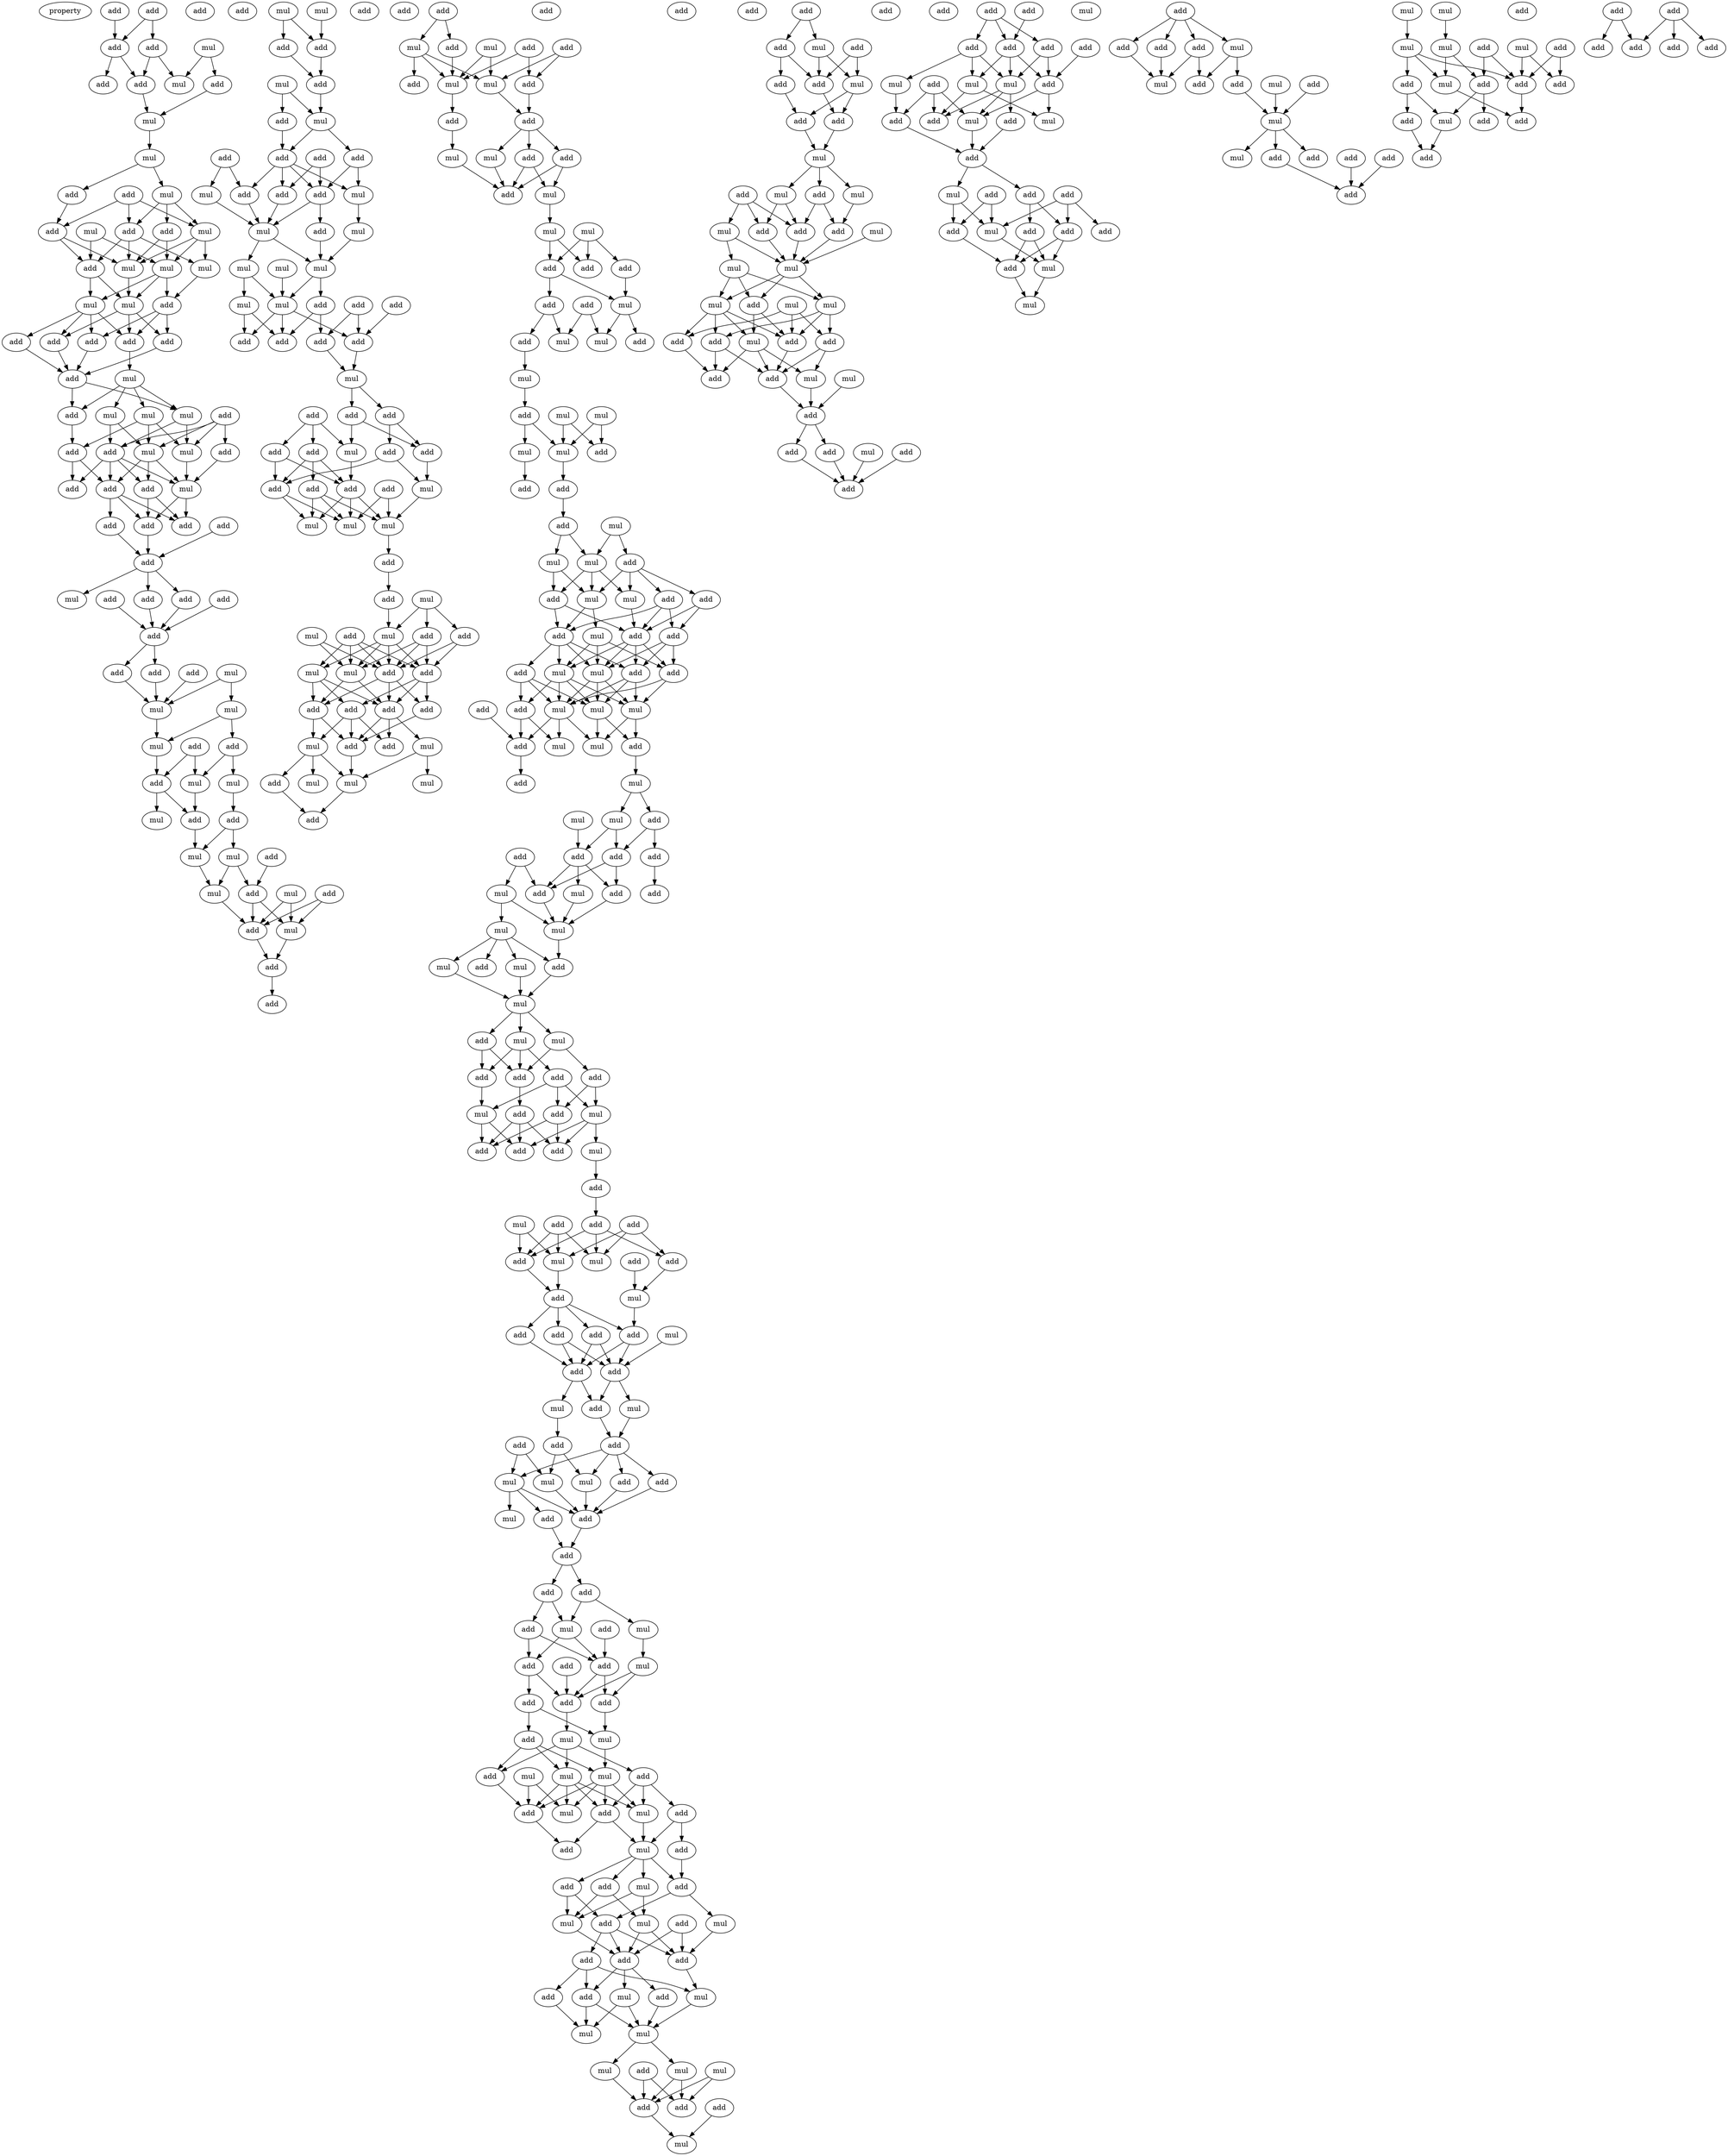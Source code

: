 digraph {
    node [fontcolor=black]
    property [mul=2,lf=1.3]
    0 [ label = add ];
    1 [ label = add ];
    2 [ label = add ];
    3 [ label = add ];
    4 [ label = add ];
    5 [ label = mul ];
    6 [ label = add ];
    7 [ label = add ];
    8 [ label = mul ];
    9 [ label = add ];
    10 [ label = mul ];
    11 [ label = mul ];
    12 [ label = add ];
    13 [ label = mul ];
    14 [ label = add ];
    15 [ label = add ];
    16 [ label = add ];
    17 [ label = mul ];
    18 [ label = mul ];
    19 [ label = add ];
    20 [ label = mul ];
    21 [ label = add ];
    22 [ label = mul ];
    23 [ label = mul ];
    24 [ label = add ];
    25 [ label = mul ];
    26 [ label = mul ];
    27 [ label = add ];
    28 [ label = add ];
    29 [ label = add ];
    30 [ label = add ];
    31 [ label = add ];
    32 [ label = add ];
    33 [ label = mul ];
    34 [ label = mul ];
    35 [ label = add ];
    36 [ label = add ];
    37 [ label = mul ];
    38 [ label = mul ];
    39 [ label = add ];
    40 [ label = add ];
    41 [ label = add ];
    42 [ label = mul ];
    43 [ label = mul ];
    44 [ label = add ];
    45 [ label = add ];
    46 [ label = mul ];
    47 [ label = add ];
    48 [ label = add ];
    49 [ label = add ];
    50 [ label = add ];
    51 [ label = add ];
    52 [ label = add ];
    53 [ label = mul ];
    54 [ label = add ];
    55 [ label = add ];
    56 [ label = add ];
    57 [ label = add ];
    58 [ label = add ];
    59 [ label = add ];
    60 [ label = add ];
    61 [ label = mul ];
    62 [ label = add ];
    63 [ label = mul ];
    64 [ label = mul ];
    65 [ label = add ];
    66 [ label = mul ];
    67 [ label = add ];
    68 [ label = mul ];
    69 [ label = mul ];
    70 [ label = add ];
    71 [ label = mul ];
    72 [ label = add ];
    73 [ label = add ];
    74 [ label = add ];
    75 [ label = mul ];
    76 [ label = mul ];
    77 [ label = mul ];
    78 [ label = add ];
    79 [ label = add ];
    80 [ label = mul ];
    81 [ label = mul ];
    82 [ label = add ];
    83 [ label = add ];
    84 [ label = add ];
    85 [ label = add ];
    86 [ label = mul ];
    87 [ label = mul ];
    88 [ label = add ];
    89 [ label = add ];
    90 [ label = mul ];
    91 [ label = add ];
    92 [ label = add ];
    93 [ label = mul ];
    94 [ label = add ];
    95 [ label = add ];
    96 [ label = add ];
    97 [ label = add ];
    98 [ label = add ];
    99 [ label = add ];
    100 [ label = add ];
    101 [ label = mul ];
    102 [ label = mul ];
    103 [ label = mul ];
    104 [ label = mul ];
    105 [ label = add ];
    106 [ label = mul ];
    107 [ label = mul ];
    108 [ label = mul ];
    109 [ label = mul ];
    110 [ label = add ];
    111 [ label = add ];
    112 [ label = add ];
    113 [ label = mul ];
    114 [ label = add ];
    115 [ label = add ];
    116 [ label = add ];
    117 [ label = add ];
    118 [ label = mul ];
    119 [ label = add ];
    120 [ label = add ];
    121 [ label = add ];
    122 [ label = add ];
    123 [ label = add ];
    124 [ label = add ];
    125 [ label = mul ];
    126 [ label = add ];
    127 [ label = add ];
    128 [ label = mul ];
    129 [ label = add ];
    130 [ label = add ];
    131 [ label = add ];
    132 [ label = add ];
    133 [ label = add ];
    134 [ label = mul ];
    135 [ label = mul ];
    136 [ label = mul ];
    137 [ label = add ];
    138 [ label = mul ];
    139 [ label = add ];
    140 [ label = add ];
    141 [ label = add ];
    142 [ label = add ];
    143 [ label = mul ];
    144 [ label = mul ];
    145 [ label = mul ];
    146 [ label = add ];
    147 [ label = add ];
    148 [ label = mul ];
    149 [ label = add ];
    150 [ label = add ];
    151 [ label = add ];
    152 [ label = add ];
    153 [ label = mul ];
    154 [ label = mul ];
    155 [ label = add ];
    156 [ label = add ];
    157 [ label = add ];
    158 [ label = mul ];
    159 [ label = mul ];
    160 [ label = mul ];
    161 [ label = add ];
    162 [ label = add ];
    163 [ label = mul ];
    164 [ label = mul ];
    165 [ label = add ];
    166 [ label = add ];
    167 [ label = add ];
    168 [ label = mul ];
    169 [ label = add ];
    170 [ label = add ];
    171 [ label = mul ];
    172 [ label = add ];
    173 [ label = add ];
    174 [ label = mul ];
    175 [ label = mul ];
    176 [ label = add ];
    177 [ label = add ];
    178 [ label = mul ];
    179 [ label = add ];
    180 [ label = mul ];
    181 [ label = mul ];
    182 [ label = add ];
    183 [ label = add ];
    184 [ label = add ];
    185 [ label = mul ];
    186 [ label = add ];
    187 [ label = add ];
    188 [ label = add ];
    189 [ label = add ];
    190 [ label = mul ];
    191 [ label = add ];
    192 [ label = mul ];
    193 [ label = mul ];
    194 [ label = add ];
    195 [ label = mul ];
    196 [ label = mul ];
    197 [ label = add ];
    198 [ label = add ];
    199 [ label = mul ];
    200 [ label = mul ];
    201 [ label = add ];
    202 [ label = add ];
    203 [ label = mul ];
    204 [ label = add ];
    205 [ label = mul ];
    206 [ label = add ];
    207 [ label = mul ];
    208 [ label = add ];
    209 [ label = add ];
    210 [ label = add ];
    211 [ label = mul ];
    212 [ label = mul ];
    213 [ label = add ];
    214 [ label = add ];
    215 [ label = add ];
    216 [ label = mul ];
    217 [ label = add ];
    218 [ label = mul ];
    219 [ label = add ];
    220 [ label = add ];
    221 [ label = mul ];
    222 [ label = mul ];
    223 [ label = mul ];
    224 [ label = add ];
    225 [ label = mul ];
    226 [ label = add ];
    227 [ label = mul ];
    228 [ label = add ];
    229 [ label = add ];
    230 [ label = mul ];
    231 [ label = mul ];
    232 [ label = add ];
    233 [ label = mul ];
    234 [ label = add ];
    235 [ label = mul ];
    236 [ label = add ];
    237 [ label = add ];
    238 [ label = add ];
    239 [ label = add ];
    240 [ label = add ];
    241 [ label = add ];
    242 [ label = add ];
    243 [ label = mul ];
    244 [ label = mul ];
    245 [ label = mul ];
    246 [ label = mul ];
    247 [ label = add ];
    248 [ label = add ];
    249 [ label = mul ];
    250 [ label = mul ];
    251 [ label = mul ];
    252 [ label = add ];
    253 [ label = mul ];
    254 [ label = mul ];
    255 [ label = add ];
    256 [ label = add ];
    257 [ label = add ];
    258 [ label = add ];
    259 [ label = add ];
    260 [ label = add ];
    261 [ label = add ];
    262 [ label = mul ];
    263 [ label = mul ];
    264 [ label = mul ];
    265 [ label = add ];
    266 [ label = add ];
    267 [ label = add ];
    268 [ label = add ];
    269 [ label = mul ];
    270 [ label = add ];
    271 [ label = add ];
    272 [ label = add ];
    273 [ label = add ];
    274 [ label = add ];
    275 [ label = mul ];
    276 [ label = add ];
    277 [ label = mul ];
    278 [ label = mul ];
    279 [ label = add ];
    280 [ label = add ];
    281 [ label = add ];
    282 [ label = mul ];
    283 [ label = add ];
    284 [ label = add ];
    285 [ label = add ];
    286 [ label = add ];
    287 [ label = add ];
    288 [ label = mul ];
    289 [ label = mul ];
    290 [ label = add ];
    291 [ label = add ];
    292 [ label = add ];
    293 [ label = mul ];
    294 [ label = add ];
    295 [ label = mul ];
    296 [ label = mul ];
    297 [ label = add ];
    298 [ label = mul ];
    299 [ label = add ];
    300 [ label = add ];
    301 [ label = add ];
    302 [ label = add ];
    303 [ label = add ];
    304 [ label = add ];
    305 [ label = mul ];
    306 [ label = mul ];
    307 [ label = add ];
    308 [ label = add ];
    309 [ label = mul ];
    310 [ label = add ];
    311 [ label = add ];
    312 [ label = add ];
    313 [ label = add ];
    314 [ label = add ];
    315 [ label = mul ];
    316 [ label = mul ];
    317 [ label = add ];
    318 [ label = add ];
    319 [ label = mul ];
    320 [ label = mul ];
    321 [ label = add ];
    322 [ label = mul ];
    323 [ label = add ];
    324 [ label = mul ];
    325 [ label = add ];
    326 [ label = add ];
    327 [ label = mul ];
    328 [ label = mul ];
    329 [ label = add ];
    330 [ label = add ];
    331 [ label = add ];
    332 [ label = add ];
    333 [ label = add ];
    334 [ label = mul ];
    335 [ label = add ];
    336 [ label = add ];
    337 [ label = mul ];
    338 [ label = mul ];
    339 [ label = mul ];
    340 [ label = add ];
    341 [ label = add ];
    342 [ label = add ];
    343 [ label = add ];
    344 [ label = mul ];
    345 [ label = add ];
    346 [ label = mul ];
    347 [ label = add ];
    348 [ label = mul ];
    349 [ label = mul ];
    350 [ label = mul ];
    351 [ label = mul ];
    352 [ label = add ];
    353 [ label = mul ];
    354 [ label = add ];
    355 [ label = add ];
    356 [ label = add ];
    357 [ label = mul ];
    358 [ label = add ];
    359 [ label = add ];
    360 [ label = add ];
    361 [ label = mul ];
    362 [ label = add ];
    363 [ label = add ];
    364 [ label = mul ];
    365 [ label = add ];
    366 [ label = add ];
    367 [ label = add ];
    368 [ label = mul ];
    369 [ label = add ];
    370 [ label = mul ];
    371 [ label = mul ];
    372 [ label = add ];
    373 [ label = add ];
    374 [ label = add ];
    375 [ label = mul ];
    376 [ label = add ];
    377 [ label = mul ];
    378 [ label = mul ];
    379 [ label = mul ];
    380 [ label = add ];
    381 [ label = mul ];
    382 [ label = mul ];
    383 [ label = mul ];
    384 [ label = add ];
    385 [ label = add ];
    386 [ label = add ];
    387 [ label = mul ];
    388 [ label = add ];
    389 [ label = mul ];
    390 [ label = add ];
    391 [ label = mul ];
    392 [ label = add ];
    393 [ label = add ];
    394 [ label = mul ];
    395 [ label = add ];
    396 [ label = add ];
    397 [ label = add ];
    398 [ label = add ];
    399 [ label = add ];
    400 [ label = add ];
    401 [ label = add ];
    402 [ label = add ];
    403 [ label = add ];
    404 [ label = add ];
    405 [ label = add ];
    406 [ label = add ];
    407 [ label = mul ];
    408 [ label = mul ];
    409 [ label = mul ];
    410 [ label = add ];
    411 [ label = add ];
    412 [ label = mul ];
    413 [ label = mul ];
    414 [ label = add ];
    415 [ label = add ];
    416 [ label = add ];
    417 [ label = add ];
    418 [ label = add ];
    419 [ label = add ];
    420 [ label = mul ];
    421 [ label = mul ];
    422 [ label = add ];
    423 [ label = add ];
    424 [ label = add ];
    425 [ label = add ];
    426 [ label = add ];
    427 [ label = mul ];
    428 [ label = mul ];
    429 [ label = mul ];
    430 [ label = add ];
    431 [ label = add ];
    432 [ label = add ];
    433 [ label = mul ];
    434 [ label = add ];
    435 [ label = mul ];
    436 [ label = mul ];
    437 [ label = add ];
    438 [ label = add ];
    439 [ label = add ];
    440 [ label = mul ];
    441 [ label = mul ];
    442 [ label = add ];
    443 [ label = add ];
    444 [ label = add ];
    445 [ label = add ];
    446 [ label = add ];
    447 [ label = mul ];
    448 [ label = add ];
    449 [ label = mul ];
    450 [ label = mul ];
    451 [ label = mul ];
    452 [ label = add ];
    453 [ label = add ];
    454 [ label = mul ];
    455 [ label = add ];
    456 [ label = mul ];
    457 [ label = add ];
    458 [ label = add ];
    459 [ label = add ];
    460 [ label = add ];
    461 [ label = mul ];
    462 [ label = add ];
    463 [ label = add ];
    464 [ label = add ];
    465 [ label = add ];
    466 [ label = add ];
    467 [ label = add ];
    468 [ label = add ];
    469 [ label = add ];
    470 [ label = add ];
    0 -> 3 [ name = 0 ];
    1 -> 3 [ name = 1 ];
    1 -> 4 [ name = 2 ];
    3 -> 6 [ name = 3 ];
    3 -> 7 [ name = 4 ];
    4 -> 7 [ name = 5 ];
    4 -> 8 [ name = 6 ];
    5 -> 8 [ name = 7 ];
    5 -> 9 [ name = 8 ];
    7 -> 10 [ name = 9 ];
    9 -> 10 [ name = 10 ];
    10 -> 11 [ name = 11 ];
    11 -> 13 [ name = 12 ];
    11 -> 14 [ name = 13 ];
    12 -> 15 [ name = 14 ];
    12 -> 16 [ name = 15 ];
    12 -> 18 [ name = 16 ];
    13 -> 16 [ name = 17 ];
    13 -> 18 [ name = 18 ];
    13 -> 19 [ name = 19 ];
    14 -> 15 [ name = 20 ];
    15 -> 21 [ name = 21 ];
    15 -> 22 [ name = 22 ];
    16 -> 20 [ name = 23 ];
    16 -> 21 [ name = 24 ];
    16 -> 22 [ name = 25 ];
    17 -> 21 [ name = 26 ];
    17 -> 23 [ name = 27 ];
    18 -> 20 [ name = 28 ];
    18 -> 22 [ name = 29 ];
    18 -> 23 [ name = 30 ];
    19 -> 22 [ name = 31 ];
    19 -> 23 [ name = 32 ];
    20 -> 24 [ name = 33 ];
    21 -> 25 [ name = 34 ];
    21 -> 26 [ name = 35 ];
    22 -> 26 [ name = 36 ];
    23 -> 24 [ name = 37 ];
    23 -> 25 [ name = 38 ];
    23 -> 26 [ name = 39 ];
    24 -> 28 [ name = 40 ];
    24 -> 29 [ name = 41 ];
    24 -> 30 [ name = 42 ];
    25 -> 27 [ name = 43 ];
    25 -> 28 [ name = 44 ];
    25 -> 29 [ name = 45 ];
    25 -> 31 [ name = 46 ];
    26 -> 28 [ name = 47 ];
    26 -> 30 [ name = 48 ];
    26 -> 31 [ name = 49 ];
    27 -> 32 [ name = 50 ];
    28 -> 33 [ name = 51 ];
    29 -> 32 [ name = 52 ];
    30 -> 32 [ name = 53 ];
    31 -> 32 [ name = 54 ];
    32 -> 35 [ name = 55 ];
    32 -> 37 [ name = 56 ];
    33 -> 34 [ name = 57 ];
    33 -> 35 [ name = 58 ];
    33 -> 37 [ name = 59 ];
    33 -> 38 [ name = 60 ];
    34 -> 39 [ name = 61 ];
    34 -> 42 [ name = 62 ];
    34 -> 43 [ name = 63 ];
    35 -> 39 [ name = 64 ];
    36 -> 40 [ name = 65 ];
    36 -> 41 [ name = 66 ];
    36 -> 42 [ name = 67 ];
    36 -> 43 [ name = 68 ];
    37 -> 40 [ name = 69 ];
    37 -> 43 [ name = 70 ];
    38 -> 40 [ name = 71 ];
    38 -> 42 [ name = 72 ];
    39 -> 44 [ name = 73 ];
    39 -> 45 [ name = 74 ];
    40 -> 44 [ name = 75 ];
    40 -> 45 [ name = 76 ];
    40 -> 46 [ name = 77 ];
    40 -> 47 [ name = 78 ];
    41 -> 46 [ name = 79 ];
    42 -> 44 [ name = 80 ];
    42 -> 46 [ name = 81 ];
    42 -> 47 [ name = 82 ];
    43 -> 46 [ name = 83 ];
    44 -> 49 [ name = 84 ];
    44 -> 50 [ name = 85 ];
    44 -> 51 [ name = 86 ];
    46 -> 49 [ name = 87 ];
    46 -> 51 [ name = 88 ];
    47 -> 49 [ name = 89 ];
    47 -> 51 [ name = 90 ];
    48 -> 52 [ name = 91 ];
    50 -> 52 [ name = 92 ];
    51 -> 52 [ name = 93 ];
    52 -> 53 [ name = 94 ];
    52 -> 54 [ name = 95 ];
    52 -> 55 [ name = 96 ];
    54 -> 58 [ name = 97 ];
    55 -> 58 [ name = 98 ];
    56 -> 58 [ name = 99 ];
    57 -> 58 [ name = 100 ];
    58 -> 59 [ name = 101 ];
    58 -> 62 [ name = 102 ];
    59 -> 64 [ name = 103 ];
    60 -> 64 [ name = 104 ];
    61 -> 63 [ name = 105 ];
    61 -> 64 [ name = 106 ];
    62 -> 64 [ name = 107 ];
    63 -> 65 [ name = 108 ];
    63 -> 66 [ name = 109 ];
    64 -> 66 [ name = 110 ];
    65 -> 68 [ name = 111 ];
    65 -> 69 [ name = 112 ];
    66 -> 70 [ name = 113 ];
    67 -> 68 [ name = 114 ];
    67 -> 70 [ name = 115 ];
    68 -> 72 [ name = 116 ];
    69 -> 73 [ name = 117 ];
    70 -> 71 [ name = 118 ];
    70 -> 72 [ name = 119 ];
    72 -> 76 [ name = 120 ];
    73 -> 75 [ name = 121 ];
    73 -> 76 [ name = 122 ];
    74 -> 79 [ name = 123 ];
    75 -> 79 [ name = 124 ];
    75 -> 80 [ name = 125 ];
    76 -> 80 [ name = 126 ];
    77 -> 81 [ name = 127 ];
    77 -> 82 [ name = 128 ];
    78 -> 81 [ name = 129 ];
    78 -> 82 [ name = 130 ];
    79 -> 81 [ name = 131 ];
    79 -> 82 [ name = 132 ];
    80 -> 82 [ name = 133 ];
    81 -> 83 [ name = 134 ];
    82 -> 83 [ name = 135 ];
    83 -> 84 [ name = 136 ];
    86 -> 89 [ name = 137 ];
    87 -> 88 [ name = 138 ];
    87 -> 89 [ name = 139 ];
    88 -> 91 [ name = 140 ];
    89 -> 91 [ name = 141 ];
    90 -> 92 [ name = 142 ];
    90 -> 93 [ name = 143 ];
    91 -> 93 [ name = 144 ];
    92 -> 97 [ name = 145 ];
    93 -> 95 [ name = 146 ];
    93 -> 97 [ name = 147 ];
    94 -> 100 [ name = 148 ];
    94 -> 102 [ name = 149 ];
    95 -> 98 [ name = 150 ];
    95 -> 101 [ name = 151 ];
    96 -> 98 [ name = 152 ];
    96 -> 99 [ name = 153 ];
    97 -> 98 [ name = 154 ];
    97 -> 99 [ name = 155 ];
    97 -> 100 [ name = 156 ];
    97 -> 101 [ name = 157 ];
    98 -> 104 [ name = 158 ];
    98 -> 105 [ name = 159 ];
    99 -> 104 [ name = 160 ];
    100 -> 104 [ name = 161 ];
    101 -> 103 [ name = 162 ];
    102 -> 104 [ name = 163 ];
    103 -> 108 [ name = 164 ];
    104 -> 106 [ name = 165 ];
    104 -> 108 [ name = 166 ];
    105 -> 108 [ name = 167 ];
    106 -> 109 [ name = 168 ];
    106 -> 113 [ name = 169 ];
    107 -> 109 [ name = 170 ];
    108 -> 109 [ name = 171 ];
    108 -> 112 [ name = 172 ];
    109 -> 114 [ name = 173 ];
    109 -> 116 [ name = 174 ];
    109 -> 117 [ name = 175 ];
    110 -> 115 [ name = 176 ];
    110 -> 116 [ name = 177 ];
    111 -> 116 [ name = 178 ];
    112 -> 114 [ name = 179 ];
    112 -> 115 [ name = 180 ];
    113 -> 114 [ name = 181 ];
    113 -> 117 [ name = 182 ];
    115 -> 118 [ name = 183 ];
    116 -> 118 [ name = 184 ];
    118 -> 120 [ name = 185 ];
    118 -> 121 [ name = 186 ];
    119 -> 122 [ name = 187 ];
    119 -> 123 [ name = 188 ];
    119 -> 125 [ name = 189 ];
    120 -> 124 [ name = 190 ];
    120 -> 126 [ name = 191 ];
    121 -> 124 [ name = 192 ];
    121 -> 125 [ name = 193 ];
    122 -> 127 [ name = 194 ];
    122 -> 130 [ name = 195 ];
    123 -> 127 [ name = 196 ];
    123 -> 130 [ name = 197 ];
    123 -> 131 [ name = 198 ];
    124 -> 128 [ name = 199 ];
    125 -> 127 [ name = 200 ];
    126 -> 128 [ name = 201 ];
    126 -> 130 [ name = 202 ];
    127 -> 134 [ name = 203 ];
    127 -> 135 [ name = 204 ];
    127 -> 136 [ name = 205 ];
    128 -> 135 [ name = 206 ];
    129 -> 134 [ name = 207 ];
    129 -> 135 [ name = 208 ];
    130 -> 134 [ name = 209 ];
    130 -> 136 [ name = 210 ];
    131 -> 134 [ name = 211 ];
    131 -> 135 [ name = 212 ];
    131 -> 136 [ name = 213 ];
    135 -> 137 [ name = 214 ];
    137 -> 139 [ name = 215 ];
    138 -> 141 [ name = 216 ];
    138 -> 142 [ name = 217 ];
    138 -> 143 [ name = 218 ];
    139 -> 143 [ name = 219 ];
    140 -> 145 [ name = 220 ];
    140 -> 146 [ name = 221 ];
    140 -> 147 [ name = 222 ];
    140 -> 148 [ name = 223 ];
    141 -> 146 [ name = 224 ];
    141 -> 147 [ name = 225 ];
    141 -> 148 [ name = 226 ];
    142 -> 146 [ name = 227 ];
    142 -> 147 [ name = 228 ];
    143 -> 145 [ name = 229 ];
    143 -> 146 [ name = 230 ];
    143 -> 147 [ name = 231 ];
    143 -> 148 [ name = 232 ];
    144 -> 147 [ name = 233 ];
    144 -> 148 [ name = 234 ];
    145 -> 149 [ name = 235 ];
    145 -> 151 [ name = 236 ];
    145 -> 152 [ name = 237 ];
    146 -> 149 [ name = 238 ];
    146 -> 150 [ name = 239 ];
    146 -> 151 [ name = 240 ];
    147 -> 149 [ name = 241 ];
    147 -> 150 [ name = 242 ];
    147 -> 152 [ name = 243 ];
    148 -> 149 [ name = 244 ];
    148 -> 152 [ name = 245 ];
    149 -> 153 [ name = 246 ];
    149 -> 155 [ name = 247 ];
    149 -> 156 [ name = 248 ];
    150 -> 155 [ name = 249 ];
    151 -> 154 [ name = 250 ];
    151 -> 155 [ name = 251 ];
    151 -> 156 [ name = 252 ];
    152 -> 154 [ name = 253 ];
    152 -> 155 [ name = 254 ];
    153 -> 159 [ name = 255 ];
    153 -> 160 [ name = 256 ];
    154 -> 157 [ name = 257 ];
    154 -> 158 [ name = 258 ];
    154 -> 160 [ name = 259 ];
    155 -> 160 [ name = 260 ];
    157 -> 162 [ name = 261 ];
    160 -> 162 [ name = 262 ];
    161 -> 164 [ name = 263 ];
    161 -> 165 [ name = 264 ];
    163 -> 168 [ name = 265 ];
    163 -> 171 [ name = 266 ];
    164 -> 168 [ name = 267 ];
    164 -> 169 [ name = 268 ];
    164 -> 171 [ name = 269 ];
    165 -> 168 [ name = 270 ];
    166 -> 170 [ name = 271 ];
    166 -> 171 [ name = 272 ];
    167 -> 168 [ name = 273 ];
    167 -> 170 [ name = 274 ];
    168 -> 173 [ name = 275 ];
    170 -> 172 [ name = 276 ];
    171 -> 172 [ name = 277 ];
    172 -> 174 [ name = 278 ];
    172 -> 176 [ name = 279 ];
    172 -> 177 [ name = 280 ];
    173 -> 175 [ name = 281 ];
    174 -> 179 [ name = 282 ];
    175 -> 179 [ name = 283 ];
    176 -> 178 [ name = 284 ];
    176 -> 179 [ name = 285 ];
    177 -> 178 [ name = 286 ];
    177 -> 179 [ name = 287 ];
    178 -> 180 [ name = 288 ];
    180 -> 183 [ name = 289 ];
    180 -> 184 [ name = 290 ];
    181 -> 182 [ name = 291 ];
    181 -> 183 [ name = 292 ];
    181 -> 184 [ name = 293 ];
    182 -> 185 [ name = 294 ];
    184 -> 185 [ name = 295 ];
    184 -> 186 [ name = 296 ];
    185 -> 190 [ name = 297 ];
    185 -> 191 [ name = 298 ];
    186 -> 189 [ name = 299 ];
    186 -> 192 [ name = 300 ];
    187 -> 190 [ name = 301 ];
    187 -> 192 [ name = 302 ];
    189 -> 193 [ name = 303 ];
    193 -> 194 [ name = 304 ];
    194 -> 199 [ name = 305 ];
    194 -> 200 [ name = 306 ];
    195 -> 197 [ name = 307 ];
    195 -> 199 [ name = 308 ];
    196 -> 197 [ name = 309 ];
    196 -> 199 [ name = 310 ];
    199 -> 201 [ name = 311 ];
    200 -> 202 [ name = 312 ];
    201 -> 204 [ name = 313 ];
    203 -> 206 [ name = 314 ];
    203 -> 207 [ name = 315 ];
    204 -> 205 [ name = 316 ];
    204 -> 207 [ name = 317 ];
    205 -> 208 [ name = 318 ];
    205 -> 211 [ name = 319 ];
    206 -> 209 [ name = 320 ];
    206 -> 210 [ name = 321 ];
    206 -> 211 [ name = 322 ];
    206 -> 212 [ name = 323 ];
    207 -> 208 [ name = 324 ];
    207 -> 211 [ name = 325 ];
    207 -> 212 [ name = 326 ];
    208 -> 214 [ name = 327 ];
    208 -> 215 [ name = 328 ];
    209 -> 213 [ name = 329 ];
    209 -> 214 [ name = 330 ];
    209 -> 215 [ name = 331 ];
    210 -> 213 [ name = 332 ];
    210 -> 215 [ name = 333 ];
    211 -> 214 [ name = 334 ];
    211 -> 216 [ name = 335 ];
    212 -> 215 [ name = 336 ];
    213 -> 217 [ name = 337 ];
    213 -> 219 [ name = 338 ];
    213 -> 221 [ name = 339 ];
    214 -> 218 [ name = 340 ];
    214 -> 219 [ name = 341 ];
    214 -> 220 [ name = 342 ];
    214 -> 221 [ name = 343 ];
    215 -> 217 [ name = 344 ];
    215 -> 218 [ name = 345 ];
    215 -> 219 [ name = 346 ];
    215 -> 221 [ name = 347 ];
    216 -> 217 [ name = 348 ];
    216 -> 218 [ name = 349 ];
    216 -> 221 [ name = 350 ];
    217 -> 222 [ name = 351 ];
    217 -> 225 [ name = 352 ];
    218 -> 222 [ name = 353 ];
    218 -> 223 [ name = 354 ];
    218 -> 225 [ name = 355 ];
    218 -> 226 [ name = 356 ];
    219 -> 222 [ name = 357 ];
    219 -> 223 [ name = 358 ];
    219 -> 225 [ name = 359 ];
    220 -> 223 [ name = 360 ];
    220 -> 225 [ name = 361 ];
    220 -> 226 [ name = 362 ];
    221 -> 222 [ name = 363 ];
    221 -> 223 [ name = 364 ];
    221 -> 225 [ name = 365 ];
    222 -> 227 [ name = 366 ];
    222 -> 229 [ name = 367 ];
    223 -> 227 [ name = 368 ];
    223 -> 229 [ name = 369 ];
    224 -> 228 [ name = 370 ];
    225 -> 227 [ name = 371 ];
    225 -> 228 [ name = 372 ];
    225 -> 230 [ name = 373 ];
    226 -> 228 [ name = 374 ];
    226 -> 230 [ name = 375 ];
    228 -> 232 [ name = 376 ];
    229 -> 231 [ name = 377 ];
    231 -> 234 [ name = 378 ];
    231 -> 235 [ name = 379 ];
    233 -> 236 [ name = 380 ];
    234 -> 238 [ name = 381 ];
    234 -> 239 [ name = 382 ];
    235 -> 236 [ name = 383 ];
    235 -> 239 [ name = 384 ];
    236 -> 241 [ name = 385 ];
    236 -> 242 [ name = 386 ];
    236 -> 244 [ name = 387 ];
    237 -> 242 [ name = 388 ];
    237 -> 243 [ name = 389 ];
    238 -> 240 [ name = 390 ];
    239 -> 241 [ name = 391 ];
    239 -> 242 [ name = 392 ];
    241 -> 245 [ name = 393 ];
    242 -> 245 [ name = 394 ];
    243 -> 245 [ name = 395 ];
    243 -> 246 [ name = 396 ];
    244 -> 245 [ name = 397 ];
    245 -> 247 [ name = 398 ];
    246 -> 247 [ name = 399 ];
    246 -> 248 [ name = 400 ];
    246 -> 249 [ name = 401 ];
    246 -> 250 [ name = 402 ];
    247 -> 251 [ name = 403 ];
    249 -> 251 [ name = 404 ];
    250 -> 251 [ name = 405 ];
    251 -> 252 [ name = 406 ];
    251 -> 253 [ name = 407 ];
    251 -> 254 [ name = 408 ];
    252 -> 256 [ name = 409 ];
    252 -> 258 [ name = 410 ];
    253 -> 256 [ name = 411 ];
    253 -> 258 [ name = 412 ];
    253 -> 259 [ name = 413 ];
    254 -> 256 [ name = 414 ];
    254 -> 257 [ name = 415 ];
    256 -> 260 [ name = 416 ];
    257 -> 261 [ name = 417 ];
    257 -> 262 [ name = 418 ];
    258 -> 263 [ name = 419 ];
    259 -> 261 [ name = 420 ];
    259 -> 262 [ name = 421 ];
    259 -> 263 [ name = 422 ];
    260 -> 265 [ name = 423 ];
    260 -> 266 [ name = 424 ];
    260 -> 267 [ name = 425 ];
    261 -> 265 [ name = 426 ];
    261 -> 266 [ name = 427 ];
    262 -> 264 [ name = 428 ];
    262 -> 265 [ name = 429 ];
    262 -> 267 [ name = 430 ];
    263 -> 266 [ name = 431 ];
    263 -> 267 [ name = 432 ];
    264 -> 268 [ name = 433 ];
    268 -> 272 [ name = 434 ];
    269 -> 274 [ name = 435 ];
    269 -> 275 [ name = 436 ];
    270 -> 274 [ name = 437 ];
    270 -> 275 [ name = 438 ];
    270 -> 277 [ name = 439 ];
    271 -> 275 [ name = 440 ];
    271 -> 276 [ name = 441 ];
    271 -> 277 [ name = 442 ];
    272 -> 274 [ name = 443 ];
    272 -> 276 [ name = 444 ];
    272 -> 277 [ name = 445 ];
    273 -> 278 [ name = 446 ];
    274 -> 279 [ name = 447 ];
    275 -> 279 [ name = 448 ];
    276 -> 278 [ name = 449 ];
    278 -> 280 [ name = 450 ];
    279 -> 280 [ name = 451 ];
    279 -> 281 [ name = 452 ];
    279 -> 283 [ name = 453 ];
    279 -> 284 [ name = 454 ];
    280 -> 285 [ name = 455 ];
    280 -> 286 [ name = 456 ];
    281 -> 285 [ name = 457 ];
    282 -> 286 [ name = 458 ];
    283 -> 285 [ name = 459 ];
    283 -> 286 [ name = 460 ];
    284 -> 285 [ name = 461 ];
    284 -> 286 [ name = 462 ];
    285 -> 287 [ name = 463 ];
    285 -> 288 [ name = 464 ];
    286 -> 287 [ name = 465 ];
    286 -> 289 [ name = 466 ];
    287 -> 292 [ name = 467 ];
    288 -> 290 [ name = 468 ];
    289 -> 292 [ name = 469 ];
    290 -> 293 [ name = 470 ];
    290 -> 295 [ name = 471 ];
    291 -> 293 [ name = 472 ];
    291 -> 296 [ name = 473 ];
    292 -> 294 [ name = 474 ];
    292 -> 295 [ name = 475 ];
    292 -> 296 [ name = 476 ];
    292 -> 297 [ name = 477 ];
    293 -> 299 [ name = 478 ];
    294 -> 299 [ name = 479 ];
    295 -> 299 [ name = 480 ];
    296 -> 298 [ name = 481 ];
    296 -> 299 [ name = 482 ];
    296 -> 300 [ name = 483 ];
    297 -> 299 [ name = 484 ];
    299 -> 301 [ name = 485 ];
    300 -> 301 [ name = 486 ];
    301 -> 302 [ name = 487 ];
    301 -> 303 [ name = 488 ];
    302 -> 306 [ name = 489 ];
    302 -> 307 [ name = 490 ];
    303 -> 305 [ name = 491 ];
    303 -> 306 [ name = 492 ];
    304 -> 308 [ name = 493 ];
    305 -> 309 [ name = 494 ];
    306 -> 308 [ name = 495 ];
    306 -> 311 [ name = 496 ];
    307 -> 308 [ name = 497 ];
    307 -> 311 [ name = 498 ];
    308 -> 313 [ name = 499 ];
    308 -> 314 [ name = 500 ];
    309 -> 313 [ name = 501 ];
    309 -> 314 [ name = 502 ];
    310 -> 314 [ name = 503 ];
    311 -> 312 [ name = 504 ];
    311 -> 314 [ name = 505 ];
    312 -> 315 [ name = 506 ];
    312 -> 317 [ name = 507 ];
    313 -> 315 [ name = 508 ];
    314 -> 316 [ name = 509 ];
    315 -> 319 [ name = 510 ];
    316 -> 318 [ name = 511 ];
    316 -> 321 [ name = 512 ];
    316 -> 322 [ name = 513 ];
    317 -> 319 [ name = 514 ];
    317 -> 321 [ name = 515 ];
    317 -> 322 [ name = 516 ];
    318 -> 323 [ name = 517 ];
    318 -> 324 [ name = 518 ];
    318 -> 325 [ name = 519 ];
    319 -> 323 [ name = 520 ];
    319 -> 324 [ name = 521 ];
    319 -> 326 [ name = 522 ];
    319 -> 327 [ name = 523 ];
    320 -> 326 [ name = 524 ];
    320 -> 327 [ name = 525 ];
    321 -> 326 [ name = 526 ];
    322 -> 323 [ name = 527 ];
    322 -> 324 [ name = 528 ];
    322 -> 326 [ name = 529 ];
    322 -> 327 [ name = 530 ];
    323 -> 328 [ name = 531 ];
    323 -> 330 [ name = 532 ];
    324 -> 328 [ name = 533 ];
    325 -> 328 [ name = 534 ];
    325 -> 329 [ name = 535 ];
    326 -> 330 [ name = 536 ];
    328 -> 331 [ name = 537 ];
    328 -> 332 [ name = 538 ];
    328 -> 333 [ name = 539 ];
    328 -> 334 [ name = 540 ];
    329 -> 333 [ name = 541 ];
    331 -> 337 [ name = 542 ];
    331 -> 339 [ name = 543 ];
    332 -> 335 [ name = 544 ];
    332 -> 337 [ name = 545 ];
    333 -> 335 [ name = 546 ];
    333 -> 338 [ name = 547 ];
    334 -> 337 [ name = 548 ];
    334 -> 339 [ name = 549 ];
    335 -> 340 [ name = 550 ];
    335 -> 341 [ name = 551 ];
    335 -> 342 [ name = 552 ];
    336 -> 341 [ name = 553 ];
    336 -> 342 [ name = 554 ];
    337 -> 342 [ name = 555 ];
    338 -> 341 [ name = 556 ];
    339 -> 341 [ name = 557 ];
    339 -> 342 [ name = 558 ];
    340 -> 343 [ name = 559 ];
    340 -> 346 [ name = 560 ];
    340 -> 347 [ name = 561 ];
    341 -> 346 [ name = 562 ];
    342 -> 344 [ name = 563 ];
    342 -> 345 [ name = 564 ];
    342 -> 347 [ name = 565 ];
    343 -> 348 [ name = 566 ];
    344 -> 348 [ name = 567 ];
    344 -> 349 [ name = 568 ];
    345 -> 349 [ name = 569 ];
    346 -> 349 [ name = 570 ];
    347 -> 348 [ name = 571 ];
    347 -> 349 [ name = 572 ];
    349 -> 351 [ name = 573 ];
    349 -> 353 [ name = 574 ];
    350 -> 355 [ name = 575 ];
    350 -> 356 [ name = 576 ];
    351 -> 355 [ name = 577 ];
    352 -> 355 [ name = 578 ];
    352 -> 356 [ name = 579 ];
    353 -> 355 [ name = 580 ];
    353 -> 356 [ name = 581 ];
    354 -> 357 [ name = 582 ];
    355 -> 357 [ name = 583 ];
    358 -> 359 [ name = 584 ];
    358 -> 361 [ name = 585 ];
    359 -> 363 [ name = 586 ];
    359 -> 365 [ name = 587 ];
    360 -> 364 [ name = 588 ];
    360 -> 365 [ name = 589 ];
    361 -> 364 [ name = 590 ];
    361 -> 365 [ name = 591 ];
    363 -> 367 [ name = 592 ];
    364 -> 366 [ name = 593 ];
    364 -> 367 [ name = 594 ];
    365 -> 366 [ name = 595 ];
    366 -> 368 [ name = 596 ];
    367 -> 368 [ name = 597 ];
    368 -> 369 [ name = 598 ];
    368 -> 370 [ name = 599 ];
    368 -> 371 [ name = 600 ];
    369 -> 373 [ name = 601 ];
    369 -> 376 [ name = 602 ];
    370 -> 374 [ name = 603 ];
    370 -> 376 [ name = 604 ];
    371 -> 373 [ name = 605 ];
    372 -> 374 [ name = 606 ];
    372 -> 376 [ name = 607 ];
    372 -> 377 [ name = 608 ];
    373 -> 378 [ name = 609 ];
    374 -> 378 [ name = 610 ];
    375 -> 378 [ name = 611 ];
    376 -> 378 [ name = 612 ];
    377 -> 378 [ name = 613 ];
    377 -> 379 [ name = 614 ];
    378 -> 380 [ name = 615 ];
    378 -> 381 [ name = 616 ];
    378 -> 382 [ name = 617 ];
    379 -> 380 [ name = 618 ];
    379 -> 381 [ name = 619 ];
    379 -> 382 [ name = 620 ];
    380 -> 385 [ name = 621 ];
    380 -> 387 [ name = 622 ];
    381 -> 385 [ name = 623 ];
    381 -> 386 [ name = 624 ];
    381 -> 388 [ name = 625 ];
    382 -> 384 [ name = 626 ];
    382 -> 385 [ name = 627 ];
    382 -> 386 [ name = 628 ];
    382 -> 387 [ name = 629 ];
    383 -> 384 [ name = 630 ];
    383 -> 385 [ name = 631 ];
    383 -> 388 [ name = 632 ];
    384 -> 390 [ name = 633 ];
    385 -> 392 [ name = 634 ];
    386 -> 390 [ name = 635 ];
    386 -> 392 [ name = 636 ];
    387 -> 389 [ name = 637 ];
    387 -> 390 [ name = 638 ];
    387 -> 392 [ name = 639 ];
    388 -> 389 [ name = 640 ];
    388 -> 392 [ name = 641 ];
    389 -> 393 [ name = 642 ];
    391 -> 393 [ name = 643 ];
    392 -> 393 [ name = 644 ];
    393 -> 397 [ name = 645 ];
    393 -> 398 [ name = 646 ];
    394 -> 399 [ name = 647 ];
    396 -> 399 [ name = 648 ];
    397 -> 399 [ name = 649 ];
    398 -> 399 [ name = 650 ];
    400 -> 402 [ name = 651 ];
    400 -> 403 [ name = 652 ];
    400 -> 405 [ name = 653 ];
    401 -> 402 [ name = 654 ];
    402 -> 406 [ name = 655 ];
    402 -> 407 [ name = 656 ];
    402 -> 408 [ name = 657 ];
    403 -> 406 [ name = 658 ];
    403 -> 407 [ name = 659 ];
    404 -> 406 [ name = 660 ];
    405 -> 407 [ name = 661 ];
    405 -> 408 [ name = 662 ];
    405 -> 409 [ name = 663 ];
    406 -> 412 [ name = 664 ];
    406 -> 413 [ name = 665 ];
    407 -> 413 [ name = 666 ];
    407 -> 414 [ name = 667 ];
    407 -> 415 [ name = 668 ];
    408 -> 412 [ name = 669 ];
    408 -> 415 [ name = 670 ];
    409 -> 411 [ name = 671 ];
    410 -> 411 [ name = 672 ];
    410 -> 413 [ name = 673 ];
    410 -> 415 [ name = 674 ];
    411 -> 416 [ name = 675 ];
    413 -> 416 [ name = 676 ];
    414 -> 416 [ name = 677 ];
    416 -> 417 [ name = 678 ];
    416 -> 420 [ name = 679 ];
    417 -> 422 [ name = 680 ];
    417 -> 425 [ name = 681 ];
    418 -> 421 [ name = 682 ];
    418 -> 423 [ name = 683 ];
    419 -> 421 [ name = 684 ];
    419 -> 422 [ name = 685 ];
    419 -> 424 [ name = 686 ];
    420 -> 421 [ name = 687 ];
    420 -> 423 [ name = 688 ];
    421 -> 427 [ name = 689 ];
    422 -> 426 [ name = 690 ];
    422 -> 427 [ name = 691 ];
    423 -> 426 [ name = 692 ];
    425 -> 426 [ name = 693 ];
    425 -> 427 [ name = 694 ];
    426 -> 428 [ name = 695 ];
    427 -> 428 [ name = 696 ];
    430 -> 431 [ name = 697 ];
    430 -> 432 [ name = 698 ];
    430 -> 433 [ name = 699 ];
    430 -> 434 [ name = 700 ];
    431 -> 435 [ name = 701 ];
    432 -> 435 [ name = 702 ];
    432 -> 438 [ name = 703 ];
    433 -> 437 [ name = 704 ];
    433 -> 438 [ name = 705 ];
    434 -> 435 [ name = 706 ];
    436 -> 440 [ name = 707 ];
    437 -> 440 [ name = 708 ];
    439 -> 440 [ name = 709 ];
    440 -> 441 [ name = 710 ];
    440 -> 444 [ name = 711 ];
    440 -> 445 [ name = 712 ];
    442 -> 446 [ name = 713 ];
    443 -> 446 [ name = 714 ];
    444 -> 446 [ name = 715 ];
    447 -> 451 [ name = 716 ];
    449 -> 454 [ name = 717 ];
    450 -> 455 [ name = 718 ];
    450 -> 458 [ name = 719 ];
    451 -> 456 [ name = 720 ];
    451 -> 458 [ name = 721 ];
    451 -> 459 [ name = 722 ];
    452 -> 455 [ name = 723 ];
    452 -> 458 [ name = 724 ];
    453 -> 457 [ name = 725 ];
    453 -> 458 [ name = 726 ];
    454 -> 456 [ name = 727 ];
    454 -> 457 [ name = 728 ];
    456 -> 463 [ name = 729 ];
    457 -> 461 [ name = 730 ];
    457 -> 462 [ name = 731 ];
    458 -> 463 [ name = 732 ];
    459 -> 460 [ name = 733 ];
    459 -> 461 [ name = 734 ];
    460 -> 464 [ name = 735 ];
    461 -> 464 [ name = 736 ];
    465 -> 467 [ name = 737 ];
    465 -> 469 [ name = 738 ];
    466 -> 468 [ name = 739 ];
    466 -> 469 [ name = 740 ];
    466 -> 470 [ name = 741 ];
}
